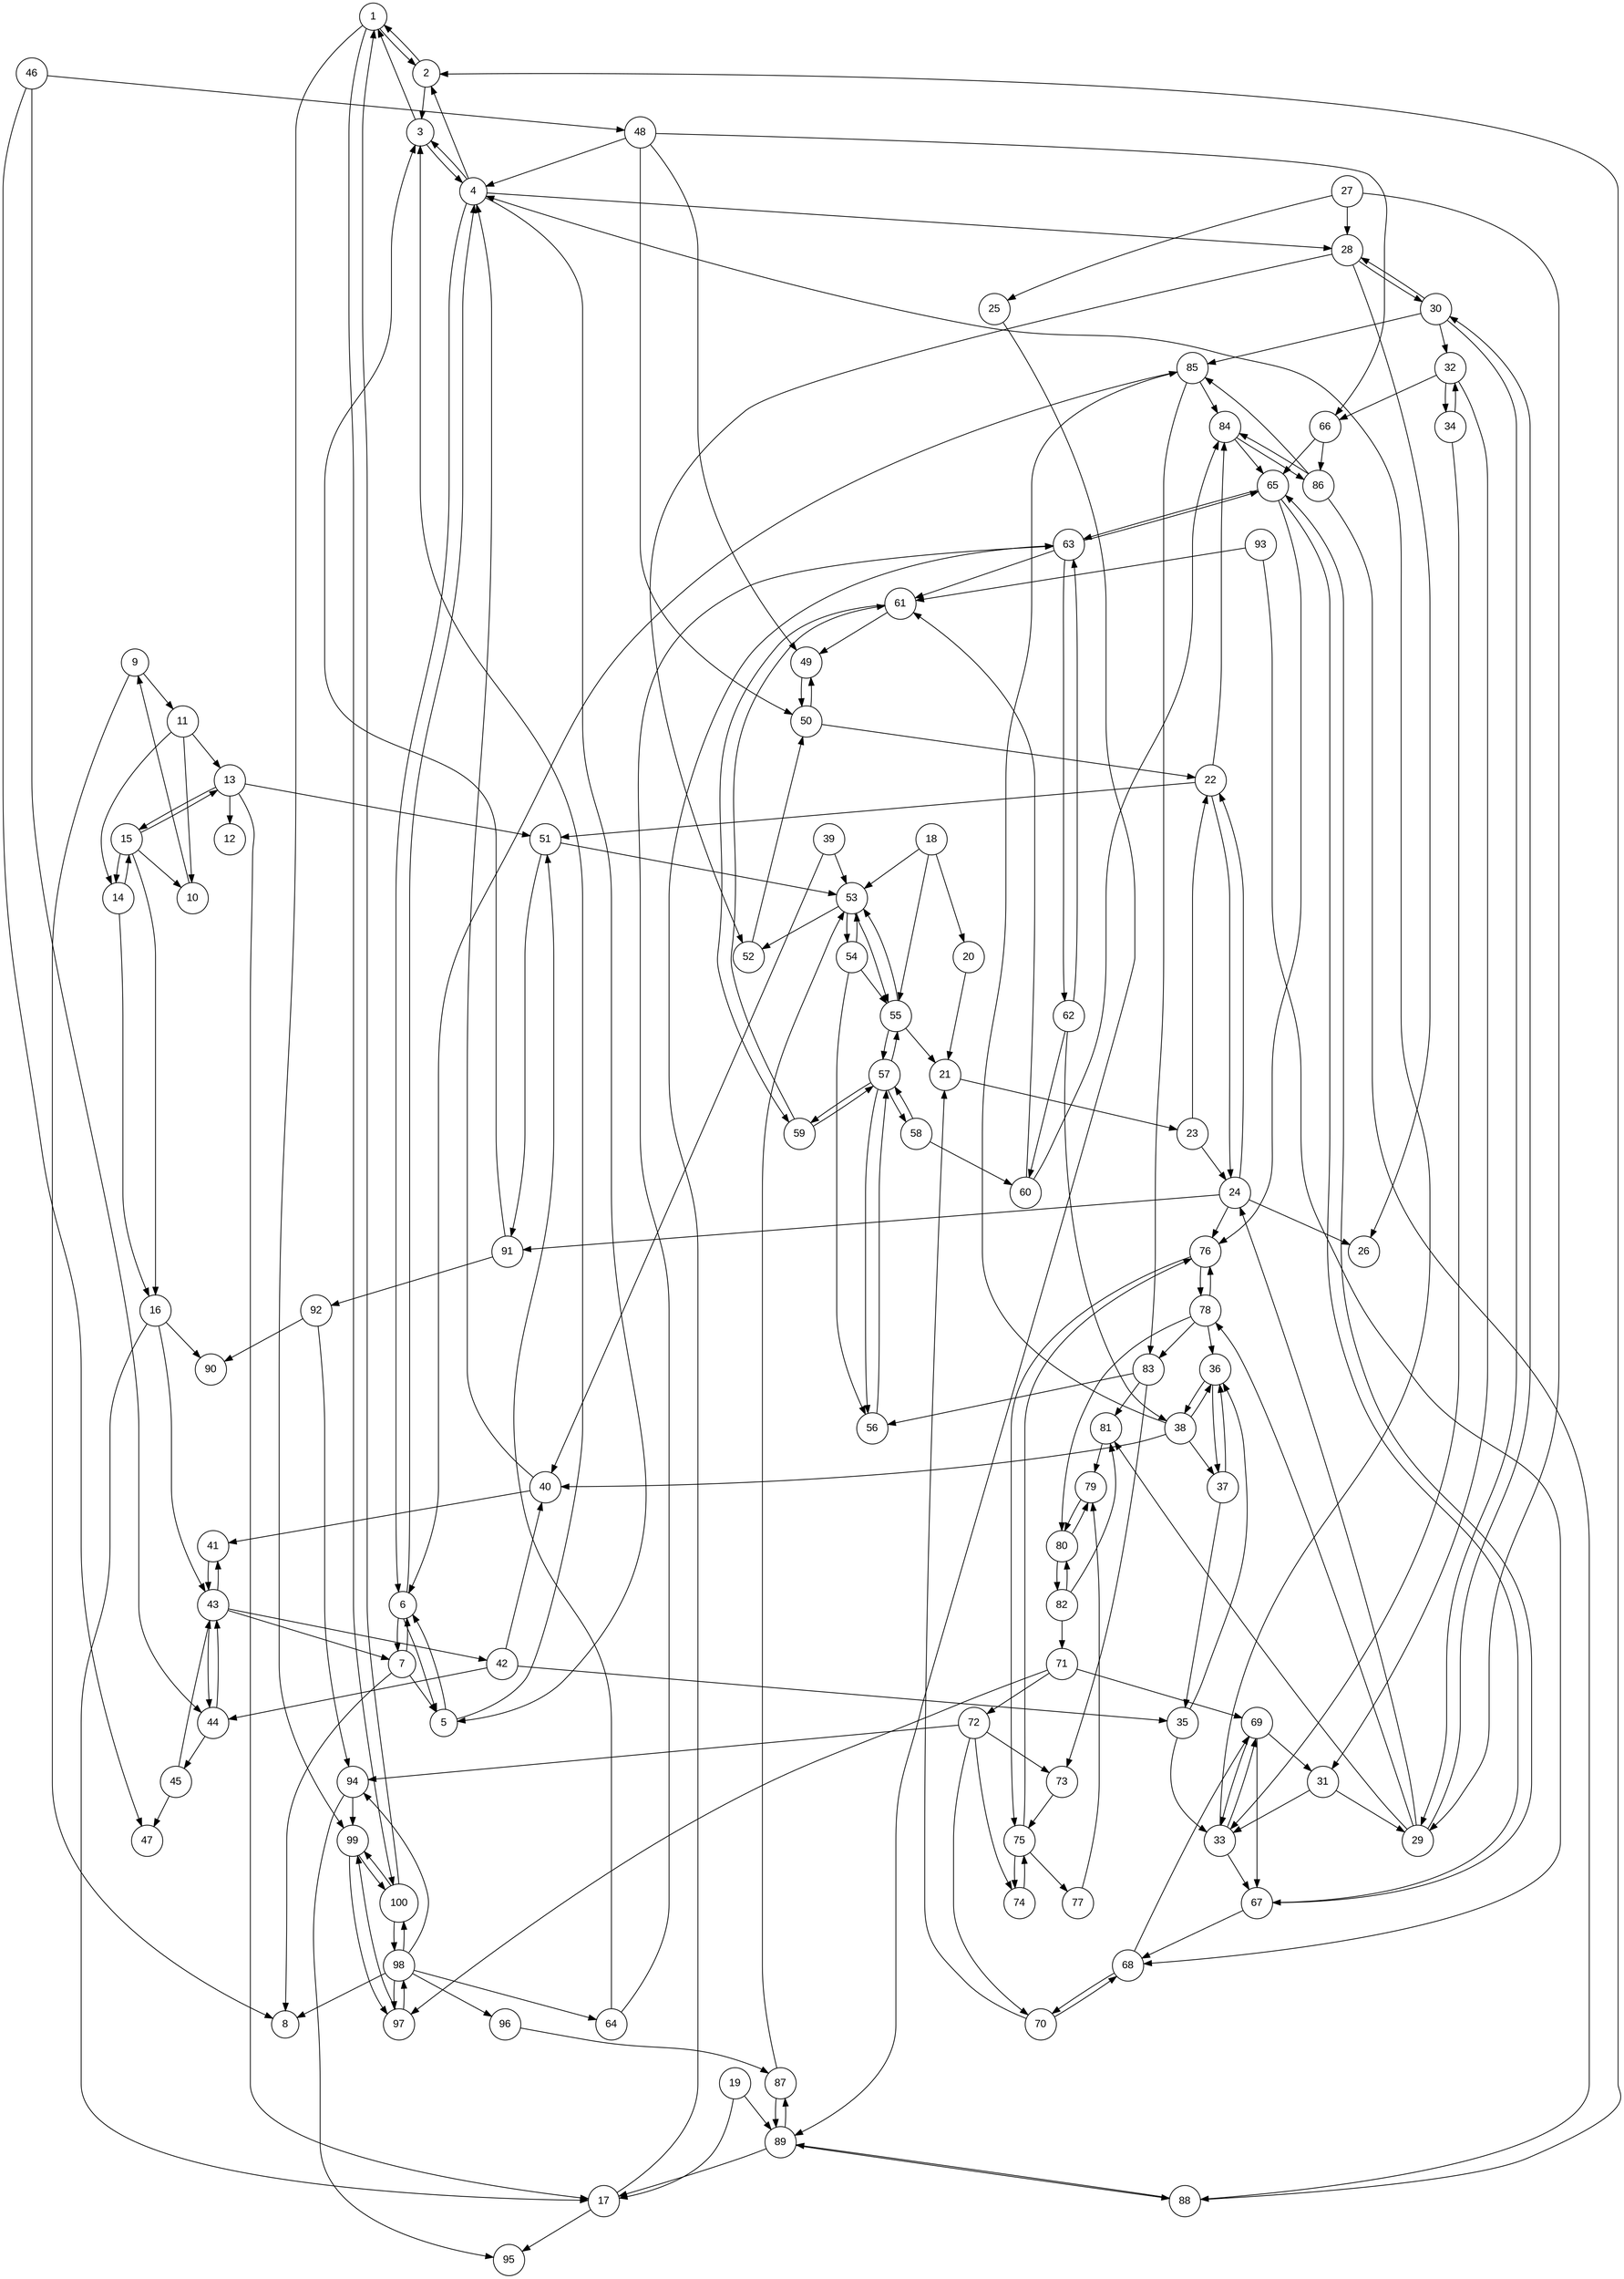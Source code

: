 digraph "A_bad" {
  node [
    fontname = "Arial"
    label = "\N"
    shape = "circle"
    width = 0.5
    height = 0.5
    color = "black"
  ]
  edge [
    color = "black"
    weight = 2
  ]

  "1" -> "2";
  "1" -> "99";
  "1" -> "100";
  "2" -> "1";
  "2" -> "3";
  "3" -> "1";
  "3" -> "4";
  "4" -> "2";
  "4" -> "3";
  "4" -> "5";
  "4" -> "6";
  "4" -> "28";
  "5" -> "3";
  "5" -> "6";
  "6" -> "4";
  "6" -> "5";
  "6" -> "7";
  "7" -> "5";
  "7" -> "6";
  "7" -> "8";
  "9" -> "8";
  "9" -> "11";
  "10" -> "9";
  "11" -> "10";
  "11" -> "13";
  "11" -> "14";
  "13" -> "12";
  "13" -> "15";
  "13" -> "17";
  "13" -> "51";
  "14" -> "15";
  "14" -> "16";
  "15" -> "10";
  "15" -> "13";
  "15" -> "14";
  "15" -> "16";
  "16" -> "17";
  "16" -> "43";
  "16" -> "90";
  "17" -> "63";
  "17" -> "95";
  "18" -> "20";
  "18" -> "53";
  "18" -> "55";
  "19" -> "17";
  "19" -> "89";
  "20" -> "21";
  "21" -> "23";
  "22" -> "24";
  "22" -> "51";
  "22" -> "84";
  "23" -> "22";
  "23" -> "24";
  "24" -> "22";
  "24" -> "26";
  "24" -> "76";
  "24" -> "91";
  "25" -> "89";
  "27" -> "25";
  "27" -> "28";
  "27" -> "29";
  "28" -> "26";
  "28" -> "30";
  "28" -> "52";
  "29" -> "24";
  "29" -> "30";
  "29" -> "78";
  "29" -> "81";
  "30" -> "28";
  "30" -> "29";
  "30" -> "32";
  "30" -> "85";
  "31" -> "29";
  "31" -> "33";
  "32" -> "31";
  "32" -> "34";
  "32" -> "66";
  "33" -> "4";
  "33" -> "67";
  "33" -> "69";
  "34" -> "32";
  "34" -> "33";
  "35" -> "33";
  "35" -> "36";
  "36" -> "37";
  "36" -> "38";
  "37" -> "35";
  "37" -> "36";
  "38" -> "36";
  "38" -> "37";
  "38" -> "40";
  "38" -> "85";
  "39" -> "40";
  "39" -> "53";
  "40" -> "4";
  "40" -> "41";
  "41" -> "43";
  "42" -> "35";
  "42" -> "40";
  "42" -> "44";
  "43" -> "7";
  "43" -> "41";
  "43" -> "42";
  "43" -> "44";
  "44" -> "43";
  "44" -> "45";
  "45" -> "43";
  "45" -> "47";
  "46" -> "44";
  "46" -> "47";
  "46" -> "48";
  "48" -> "4";
  "48" -> "49";
  "48" -> "50";
  "48" -> "66";
  "49" -> "50";
  "50" -> "22";
  "50" -> "49";
  "51" -> "53";
  "51" -> "91";
  "52" -> "50";
  "53" -> "52";
  "53" -> "54";
  "53" -> "55";
  "54" -> "53";
  "54" -> "55";
  "54" -> "56";
  "55" -> "21";
  "55" -> "53";
  "55" -> "57";
  "56" -> "57";
  "57" -> "55";
  "57" -> "56";
  "57" -> "58";
  "57" -> "59";
  "58" -> "57";
  "58" -> "60";
  "59" -> "57";
  "59" -> "61";
  "60" -> "61";
  "60" -> "84";
  "61" -> "49";
  "61" -> "59";
  "62" -> "38";
  "62" -> "60";
  "62" -> "63";
  "63" -> "61";
  "63" -> "62";
  "63" -> "65";
  "64" -> "51";
  "64" -> "63";
  "65" -> "63";
  "65" -> "67";
  "65" -> "76";
  "66" -> "65";
  "66" -> "86";
  "67" -> "65";
  "67" -> "68";
  "68" -> "69";
  "68" -> "70";
  "69" -> "31";
  "69" -> "33";
  "69" -> "67";
  "70" -> "21";
  "70" -> "68";
  "71" -> "69";
  "71" -> "72";
  "71" -> "97";
  "72" -> "70";
  "72" -> "73";
  "72" -> "74";
  "72" -> "94";
  "73" -> "75";
  "74" -> "75";
  "75" -> "74";
  "75" -> "76";
  "75" -> "77";
  "76" -> "75";
  "76" -> "78";
  "77" -> "79";
  "78" -> "36";
  "78" -> "76";
  "78" -> "80";
  "78" -> "83";
  "79" -> "80";
  "80" -> "79";
  "80" -> "82";
  "81" -> "79";
  "82" -> "71";
  "82" -> "80";
  "82" -> "81";
  "83" -> "56";
  "83" -> "73";
  "83" -> "81";
  "84" -> "65";
  "84" -> "86";
  "85" -> "6";
  "85" -> "83";
  "85" -> "84";
  "86" -> "84";
  "86" -> "85";
  "86" -> "88";
  "87" -> "53";
  "87" -> "89";
  "88" -> "2";
  "88" -> "89";
  "89" -> "17";
  "89" -> "87";
  "89" -> "88";
  "91" -> "3";
  "91" -> "92";
  "92" -> "90";
  "92" -> "94";
  "93" -> "61";
  "93" -> "68";
  "94" -> "95";
  "94" -> "99";
  "96" -> "87";
  "97" -> "98";
  "97" -> "99";
  "98" -> "8";
  "98" -> "64";
  "98" -> "94";
  "98" -> "96";
  "98" -> "97";
  "98" -> "100";
  "99" -> "97";
  "99" -> "100";
  "100" -> "1";
  "100" -> "98";
  "100" -> "99";
  "1" [pos = "19.960535,1.255810!"]
  "2" [pos = "19.842294,2.506665!"]
  "3" [pos = "19.645745,3.747626!"]
  "4" [pos = "19.371663,4.973798!"]
  "5" [pos = "19.021130,6.180340!"]
  "6" [pos = "18.595530,7.362491!"]
  "7" [pos = "18.096541,8.515586!"]
  "8" [pos = "17.526134,9.635073!"]
  "9" [pos = "16.886559,10.716536!"]
  "10" [pos = "16.180340,11.755705!"]
  "11" [pos = "15.410265,12.748480!"]
  "12" [pos = "14.579373,13.690942!"]
  "13" [pos = "13.690942,14.579373!"]
  "14" [pos = "12.748480,15.410265!"]
  "15" [pos = "11.755705,16.180340!"]
  "16" [pos = "10.716536,16.886559!"]
  "17" [pos = "9.635073,17.526134!"]
  "18" [pos = "8.515586,18.096541!"]
  "19" [pos = "7.362491,18.595530!"]
  "20" [pos = "6.180340,19.021130!"]
  "21" [pos = "4.973798,19.371663!"]
  "22" [pos = "3.747626,19.645745!"]
  "23" [pos = "2.506665,19.842294!"]
  "24" [pos = "1.255810,19.960535!"]
  "25" [pos = "0.000000,20.000000!"]
  "26" [pos = "-1.255810,19.960535!"]
  "27" [pos = "-2.506665,19.842294!"]
  "28" [pos = "-3.747626,19.645745!"]
  "29" [pos = "-4.973798,19.371663!"]
  "30" [pos = "-6.180340,19.021130!"]
  "31" [pos = "-7.362491,18.595530!"]
  "32" [pos = "-8.515586,18.096541!"]
  "33" [pos = "-9.635073,17.526134!"]
  "34" [pos = "-10.716536,16.886559!"]
  "35" [pos = "-11.755705,16.180340!"]
  "36" [pos = "-12.748480,15.410265!"]
  "37" [pos = "-13.690942,14.579373!"]
  "38" [pos = "-14.579373,13.690942!"]
  "39" [pos = "-15.410265,12.748480!"]
  "40" [pos = "-16.180340,11.755705!"]
  "41" [pos = "-16.886559,10.716536!"]
  "42" [pos = "-17.526134,9.635073!"]
  "43" [pos = "-18.096541,8.515586!"]
  "44" [pos = "-18.595530,7.362491!"]
  "45" [pos = "-19.021130,6.180340!"]
  "46" [pos = "-19.371663,4.973798!"]
  "47" [pos = "-19.645745,3.747626!"]
  "48" [pos = "-19.842294,2.506665!"]
  "49" [pos = "-19.960535,1.255810!"]
  "50" [pos = "-20.000000,0.000000!"]
  "51" [pos = "-19.960535,-1.255810!"]
  "52" [pos = "-19.842294,-2.506665!"]
  "53" [pos = "-19.645745,-3.747626!"]
  "54" [pos = "-19.371663,-4.973798!"]
  "55" [pos = "-19.021130,-6.180340!"]
  "56" [pos = "-18.595530,-7.362491!"]
  "57" [pos = "-18.096541,-8.515586!"]
  "58" [pos = "-17.526134,-9.635073!"]
  "59" [pos = "-16.886559,-10.716536!"]
  "60" [pos = "-16.180340,-11.755705!"]
  "61" [pos = "-15.410265,-12.748480!"]
  "62" [pos = "-14.579373,-13.690942!"]
  "63" [pos = "-13.690942,-14.579373!"]
  "64" [pos = "-12.748480,-15.410265!"]
  "65" [pos = "-11.755705,-16.180340!"]
  "66" [pos = "-10.716536,-16.886559!"]
  "67" [pos = "-9.635073,-17.526134!"]
  "68" [pos = "-8.515586,-18.096541!"]
  "69" [pos = "-7.362491,-18.595530!"]
  "70" [pos = "-6.180340,-19.021130!"]
  "71" [pos = "-4.973798,-19.371663!"]
  "72" [pos = "-3.747626,-19.645745!"]
  "73" [pos = "-2.506665,-19.842294!"]
  "74" [pos = "-1.255810,-19.960535!"]
  "75" [pos = "-0.000000,-20.000000!"]
  "76" [pos = "1.255810,-19.960535!"]
  "77" [pos = "2.506665,-19.842294!"]
  "78" [pos = "3.747626,-19.645745!"]
  "79" [pos = "4.973798,-19.371663!"]
  "80" [pos = "6.180340,-19.021130!"]
  "81" [pos = "7.362491,-18.595530!"]
  "82" [pos = "8.515586,-18.096541!"]
  "83" [pos = "9.635073,-17.526134!"]
  "84" [pos = "10.716536,-16.886559!"]
  "85" [pos = "11.755705,-16.180340!"]
  "86" [pos = "12.748480,-15.410265!"]
  "87" [pos = "13.690942,-14.579373!"]
  "88" [pos = "14.579373,-13.690942!"]
  "89" [pos = "15.410265,-12.748480!"]
  "90" [pos = "16.180340,-11.755705!"]
  "91" [pos = "16.886559,-10.716536!"]
  "92" [pos = "17.526134,-9.635073!"]
  "93" [pos = "18.096541,-8.515586!"]
  "94" [pos = "18.595530,-7.362491!"]
  "95" [pos = "19.021130,-6.180340!"]
  "96" [pos = "19.371663,-4.973798!"]
  "97" [pos = "19.645745,-3.747626!"]
  "98" [pos = "19.842294,-2.506665!"]
  "99" [pos = "19.960535,-1.255810!"]
  "100" [pos = "20.000000,-0.000000!"]
}
